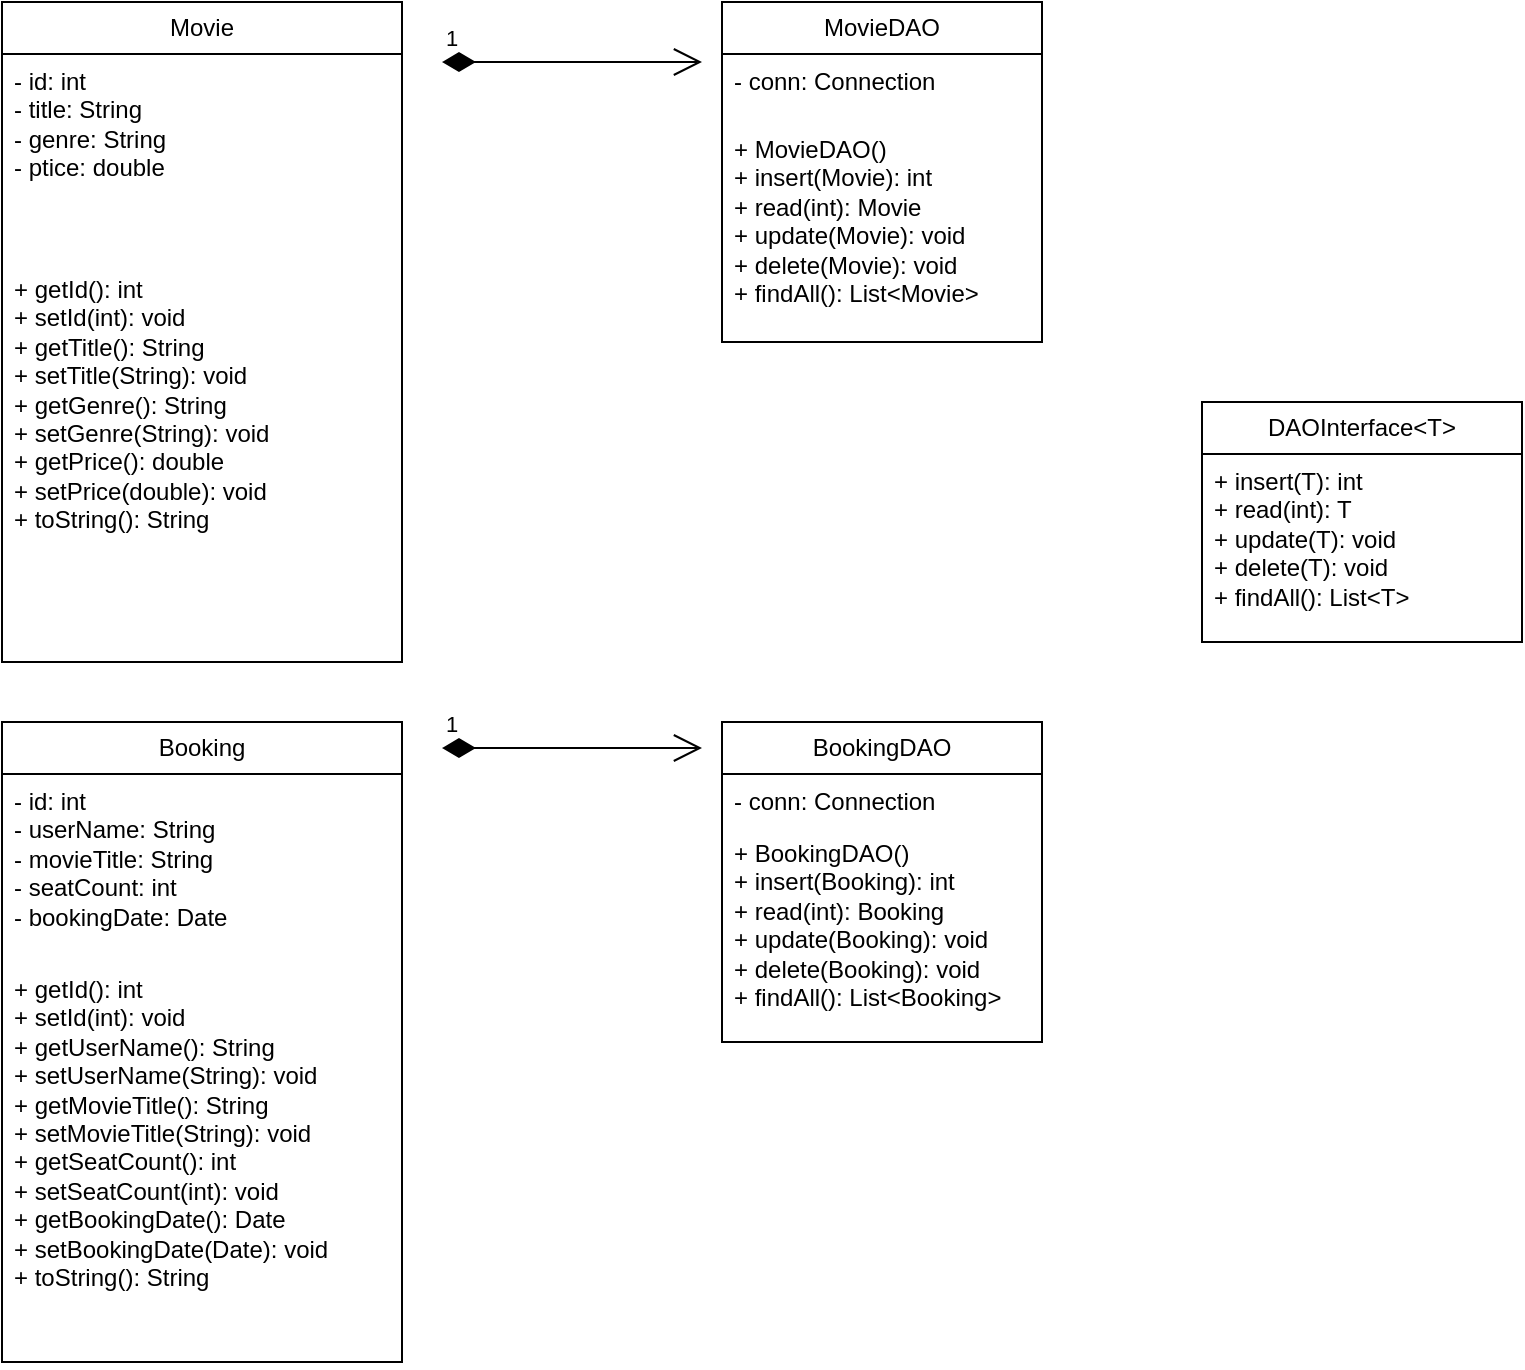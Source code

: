 <mxfile version="25.0.3">
  <diagram name="Page-1" id="e7e014a7-5840-1c2e-5031-d8a46d1fe8dd">
    <mxGraphModel dx="472" dy="641" grid="1" gridSize="10" guides="1" tooltips="1" connect="1" arrows="1" fold="1" page="1" pageScale="1" pageWidth="1169" pageHeight="826" background="none" math="0" shadow="0">
      <root>
        <mxCell id="0" />
        <mxCell id="1" parent="0" />
        <mxCell id="LuhnGRTxvPrDxVC7QRrJ-41" value="Movie" style="swimlane;fontStyle=0;childLayout=stackLayout;horizontal=1;startSize=26;fillColor=none;horizontalStack=0;resizeParent=1;resizeParentMax=0;resizeLast=0;collapsible=1;marginBottom=0;whiteSpace=wrap;html=1;" parent="1" vertex="1">
          <mxGeometry x="80" y="40" width="200" height="330" as="geometry" />
        </mxCell>
        <mxCell id="LuhnGRTxvPrDxVC7QRrJ-42" value="- id: int&lt;div&gt;- title: String&lt;div&gt;- genre: String&lt;div&gt;- ptice: double&lt;/div&gt;&lt;/div&gt;&lt;/div&gt;" style="text;strokeColor=none;fillColor=none;align=left;verticalAlign=top;spacingLeft=4;spacingRight=4;overflow=hidden;rotatable=0;points=[[0,0.5],[1,0.5]];portConstraint=eastwest;whiteSpace=wrap;html=1;" parent="LuhnGRTxvPrDxVC7QRrJ-41" vertex="1">
          <mxGeometry y="26" width="200" height="104" as="geometry" />
        </mxCell>
        <mxCell id="LuhnGRTxvPrDxVC7QRrJ-43" value="+ getId(): int&lt;div&gt;+ setId(int): void&lt;div&gt;+ getTitle(): String&lt;div&gt;+ setTitle(String): void&lt;div&gt;+ getGenre(): String&lt;div&gt;+ setGenre(String): void&lt;div&gt;+ getPrice(): double&lt;/div&gt;&lt;div&gt;+ setPrice(double): void&lt;br&gt;&lt;div&gt;&lt;span style=&quot;background-color: initial;&quot;&gt;+ toString(): String&lt;/span&gt;&lt;/div&gt;&lt;/div&gt;&lt;/div&gt;&lt;/div&gt;&lt;/div&gt;&lt;/div&gt;&lt;/div&gt;" style="text;strokeColor=none;fillColor=none;align=left;verticalAlign=top;spacingLeft=4;spacingRight=4;overflow=hidden;rotatable=0;points=[[0,0.5],[1,0.5]];portConstraint=eastwest;whiteSpace=wrap;html=1;" parent="LuhnGRTxvPrDxVC7QRrJ-41" vertex="1">
          <mxGeometry y="130" width="200" height="200" as="geometry" />
        </mxCell>
        <mxCell id="LuhnGRTxvPrDxVC7QRrJ-47" value="1" style="endArrow=open;html=1;endSize=12;startArrow=diamondThin;startSize=14;startFill=1;edgeStyle=orthogonalEdgeStyle;align=left;verticalAlign=bottom;rounded=0;" parent="1" edge="1">
          <mxGeometry x="-1" y="3" relative="1" as="geometry">
            <mxPoint x="300" y="70" as="sourcePoint" />
            <mxPoint x="430" y="70" as="targetPoint" />
          </mxGeometry>
        </mxCell>
        <mxCell id="LuhnGRTxvPrDxVC7QRrJ-48" value="MovieDAO" style="swimlane;fontStyle=0;childLayout=stackLayout;horizontal=1;startSize=26;fillColor=none;horizontalStack=0;resizeParent=1;resizeParentMax=0;resizeLast=0;collapsible=1;marginBottom=0;whiteSpace=wrap;html=1;" parent="1" vertex="1">
          <mxGeometry x="440" y="40" width="160" height="170" as="geometry" />
        </mxCell>
        <mxCell id="LuhnGRTxvPrDxVC7QRrJ-49" value=" - conn: Connection&lt;div&gt;&lt;div&gt;&lt;br&gt;&lt;/div&gt;&lt;/div&gt;" style="text;strokeColor=none;fillColor=none;align=left;verticalAlign=top;spacingLeft=4;spacingRight=4;overflow=hidden;rotatable=0;points=[[0,0.5],[1,0.5]];portConstraint=eastwest;whiteSpace=wrap;html=1;" parent="LuhnGRTxvPrDxVC7QRrJ-48" vertex="1">
          <mxGeometry y="26" width="160" height="34" as="geometry" />
        </mxCell>
        <mxCell id="LuhnGRTxvPrDxVC7QRrJ-50" value="+ MovieDAO()&lt;div&gt;+ insert(Movie): int&lt;div&gt;+ read(int): Movie&lt;div&gt;+ update(Movie): void&lt;div&gt;+ delete(Movie): void&lt;div&gt;+ findAll(): List&amp;lt;Movie&amp;gt;&lt;/div&gt;&lt;/div&gt;&lt;/div&gt;&lt;/div&gt;&lt;/div&gt;" style="text;strokeColor=none;fillColor=none;align=left;verticalAlign=top;spacingLeft=4;spacingRight=4;overflow=hidden;rotatable=0;points=[[0,0.5],[1,0.5]];portConstraint=eastwest;whiteSpace=wrap;html=1;" parent="LuhnGRTxvPrDxVC7QRrJ-48" vertex="1">
          <mxGeometry y="60" width="160" height="110" as="geometry" />
        </mxCell>
        <mxCell id="LuhnGRTxvPrDxVC7QRrJ-53" value="Booking" style="swimlane;fontStyle=0;childLayout=stackLayout;horizontal=1;startSize=26;fillColor=none;horizontalStack=0;resizeParent=1;resizeParentMax=0;resizeLast=0;collapsible=1;marginBottom=0;whiteSpace=wrap;html=1;" parent="1" vertex="1">
          <mxGeometry x="80" y="400" width="200" height="320" as="geometry" />
        </mxCell>
        <mxCell id="LuhnGRTxvPrDxVC7QRrJ-54" value="- id: int&lt;div&gt;- userName: String&lt;/div&gt;&lt;div&gt;- movieTitle: String&lt;/div&gt;&lt;div&gt;- seatCount: int&lt;/div&gt;&lt;div&gt;- bookingDate: Date &lt;/div&gt;" style="text;strokeColor=none;fillColor=none;align=left;verticalAlign=top;spacingLeft=4;spacingRight=4;overflow=hidden;rotatable=0;points=[[0,0.5],[1,0.5]];portConstraint=eastwest;whiteSpace=wrap;html=1;" parent="LuhnGRTxvPrDxVC7QRrJ-53" vertex="1">
          <mxGeometry y="26" width="200" height="94" as="geometry" />
        </mxCell>
        <mxCell id="LuhnGRTxvPrDxVC7QRrJ-55" value="+ getId(): int&lt;div&gt;+ setId(int): void&lt;/div&gt;&lt;div&gt;+ getUserName(): String&lt;/div&gt;&lt;div&gt;+ setUserName(String): void&lt;/div&gt;&lt;div&gt;+ getMovieTitle(): String&lt;/div&gt;&lt;div&gt;+ setMovieTitle(String): void&lt;/div&gt;&lt;div&gt;+ getSeatCount(): int&lt;/div&gt;&lt;div&gt;+ setSeatCount(int): void&lt;/div&gt;&lt;div&gt;+ getBookingDate(): Date&lt;/div&gt;&lt;div&gt;+ setBookingDate(Date): void&lt;/div&gt;&lt;div&gt;+ toString(): String&lt;/div&gt;" style="text;strokeColor=none;fillColor=none;align=left;verticalAlign=top;spacingLeft=4;spacingRight=4;overflow=hidden;rotatable=0;points=[[0,0.5],[1,0.5]];portConstraint=eastwest;whiteSpace=wrap;html=1;" parent="LuhnGRTxvPrDxVC7QRrJ-53" vertex="1">
          <mxGeometry y="120" width="200" height="200" as="geometry" />
        </mxCell>
        <mxCell id="LuhnGRTxvPrDxVC7QRrJ-58" value="1" style="endArrow=open;html=1;endSize=12;startArrow=diamondThin;startSize=14;startFill=1;edgeStyle=orthogonalEdgeStyle;align=left;verticalAlign=bottom;rounded=0;" parent="1" edge="1">
          <mxGeometry x="-1" y="3" relative="1" as="geometry">
            <mxPoint x="300" y="413" as="sourcePoint" />
            <mxPoint x="430" y="413" as="targetPoint" />
          </mxGeometry>
        </mxCell>
        <mxCell id="LuhnGRTxvPrDxVC7QRrJ-59" value="BookingDAO" style="swimlane;fontStyle=0;childLayout=stackLayout;horizontal=1;startSize=26;fillColor=none;horizontalStack=0;resizeParent=1;resizeParentMax=0;resizeLast=0;collapsible=1;marginBottom=0;whiteSpace=wrap;html=1;" parent="1" vertex="1">
          <mxGeometry x="440" y="400" width="160" height="160" as="geometry" />
        </mxCell>
        <mxCell id="LuhnGRTxvPrDxVC7QRrJ-60" value="- conn: Connection" style="text;strokeColor=none;fillColor=none;align=left;verticalAlign=top;spacingLeft=4;spacingRight=4;overflow=hidden;rotatable=0;points=[[0,0.5],[1,0.5]];portConstraint=eastwest;whiteSpace=wrap;html=1;" parent="LuhnGRTxvPrDxVC7QRrJ-59" vertex="1">
          <mxGeometry y="26" width="160" height="26" as="geometry" />
        </mxCell>
        <mxCell id="LuhnGRTxvPrDxVC7QRrJ-61" value=" + BookingDAO()&lt;div&gt;+ insert(Booking): int&lt;div&gt;+ read(int): Booking&lt;div&gt;+ update(Booking): void&lt;div&gt;+ delete(Booking): void&lt;div&gt;+ findAll(): List&amp;lt;Booking&amp;gt;&lt;/div&gt;&lt;/div&gt;&lt;/div&gt;&lt;/div&gt;&lt;/div&gt;" style="text;strokeColor=none;fillColor=none;align=left;verticalAlign=top;spacingLeft=4;spacingRight=4;overflow=hidden;rotatable=0;points=[[0,0.5],[1,0.5]];portConstraint=eastwest;whiteSpace=wrap;html=1;" parent="LuhnGRTxvPrDxVC7QRrJ-59" vertex="1">
          <mxGeometry y="52" width="160" height="108" as="geometry" />
        </mxCell>
        <mxCell id="LuhnGRTxvPrDxVC7QRrJ-64" value=" DAOInterface&amp;lt;T&amp;gt;" style="swimlane;fontStyle=0;childLayout=stackLayout;horizontal=1;startSize=26;fillColor=none;horizontalStack=0;resizeParent=1;resizeParentMax=0;resizeLast=0;collapsible=1;marginBottom=0;whiteSpace=wrap;html=1;" parent="1" vertex="1">
          <mxGeometry x="680" y="240" width="160" height="120" as="geometry" />
        </mxCell>
        <mxCell id="LuhnGRTxvPrDxVC7QRrJ-65" value="+ insert(T): int&lt;div&gt;+ read(int): T&lt;div&gt;+ update(T): void&lt;div&gt;+ delete(T): void&lt;div&gt;+ findAll(): List&amp;lt;T&amp;gt;&lt;/div&gt;&lt;/div&gt;&lt;/div&gt;&lt;/div&gt;" style="text;strokeColor=none;fillColor=none;align=left;verticalAlign=top;spacingLeft=4;spacingRight=4;overflow=hidden;rotatable=0;points=[[0,0.5],[1,0.5]];portConstraint=eastwest;whiteSpace=wrap;html=1;" parent="LuhnGRTxvPrDxVC7QRrJ-64" vertex="1">
          <mxGeometry y="26" width="160" height="94" as="geometry" />
        </mxCell>
      </root>
    </mxGraphModel>
  </diagram>
</mxfile>
